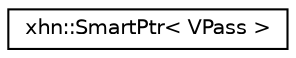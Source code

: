 digraph "Graphical Class Hierarchy"
{
  edge [fontname="Helvetica",fontsize="10",labelfontname="Helvetica",labelfontsize="10"];
  node [fontname="Helvetica",fontsize="10",shape=record];
  rankdir="LR";
  Node1 [label="xhn::SmartPtr\< VPass \>",height=0.2,width=0.4,color="black", fillcolor="white", style="filled",URL="$classxhn_1_1_smart_ptr.html"];
}
